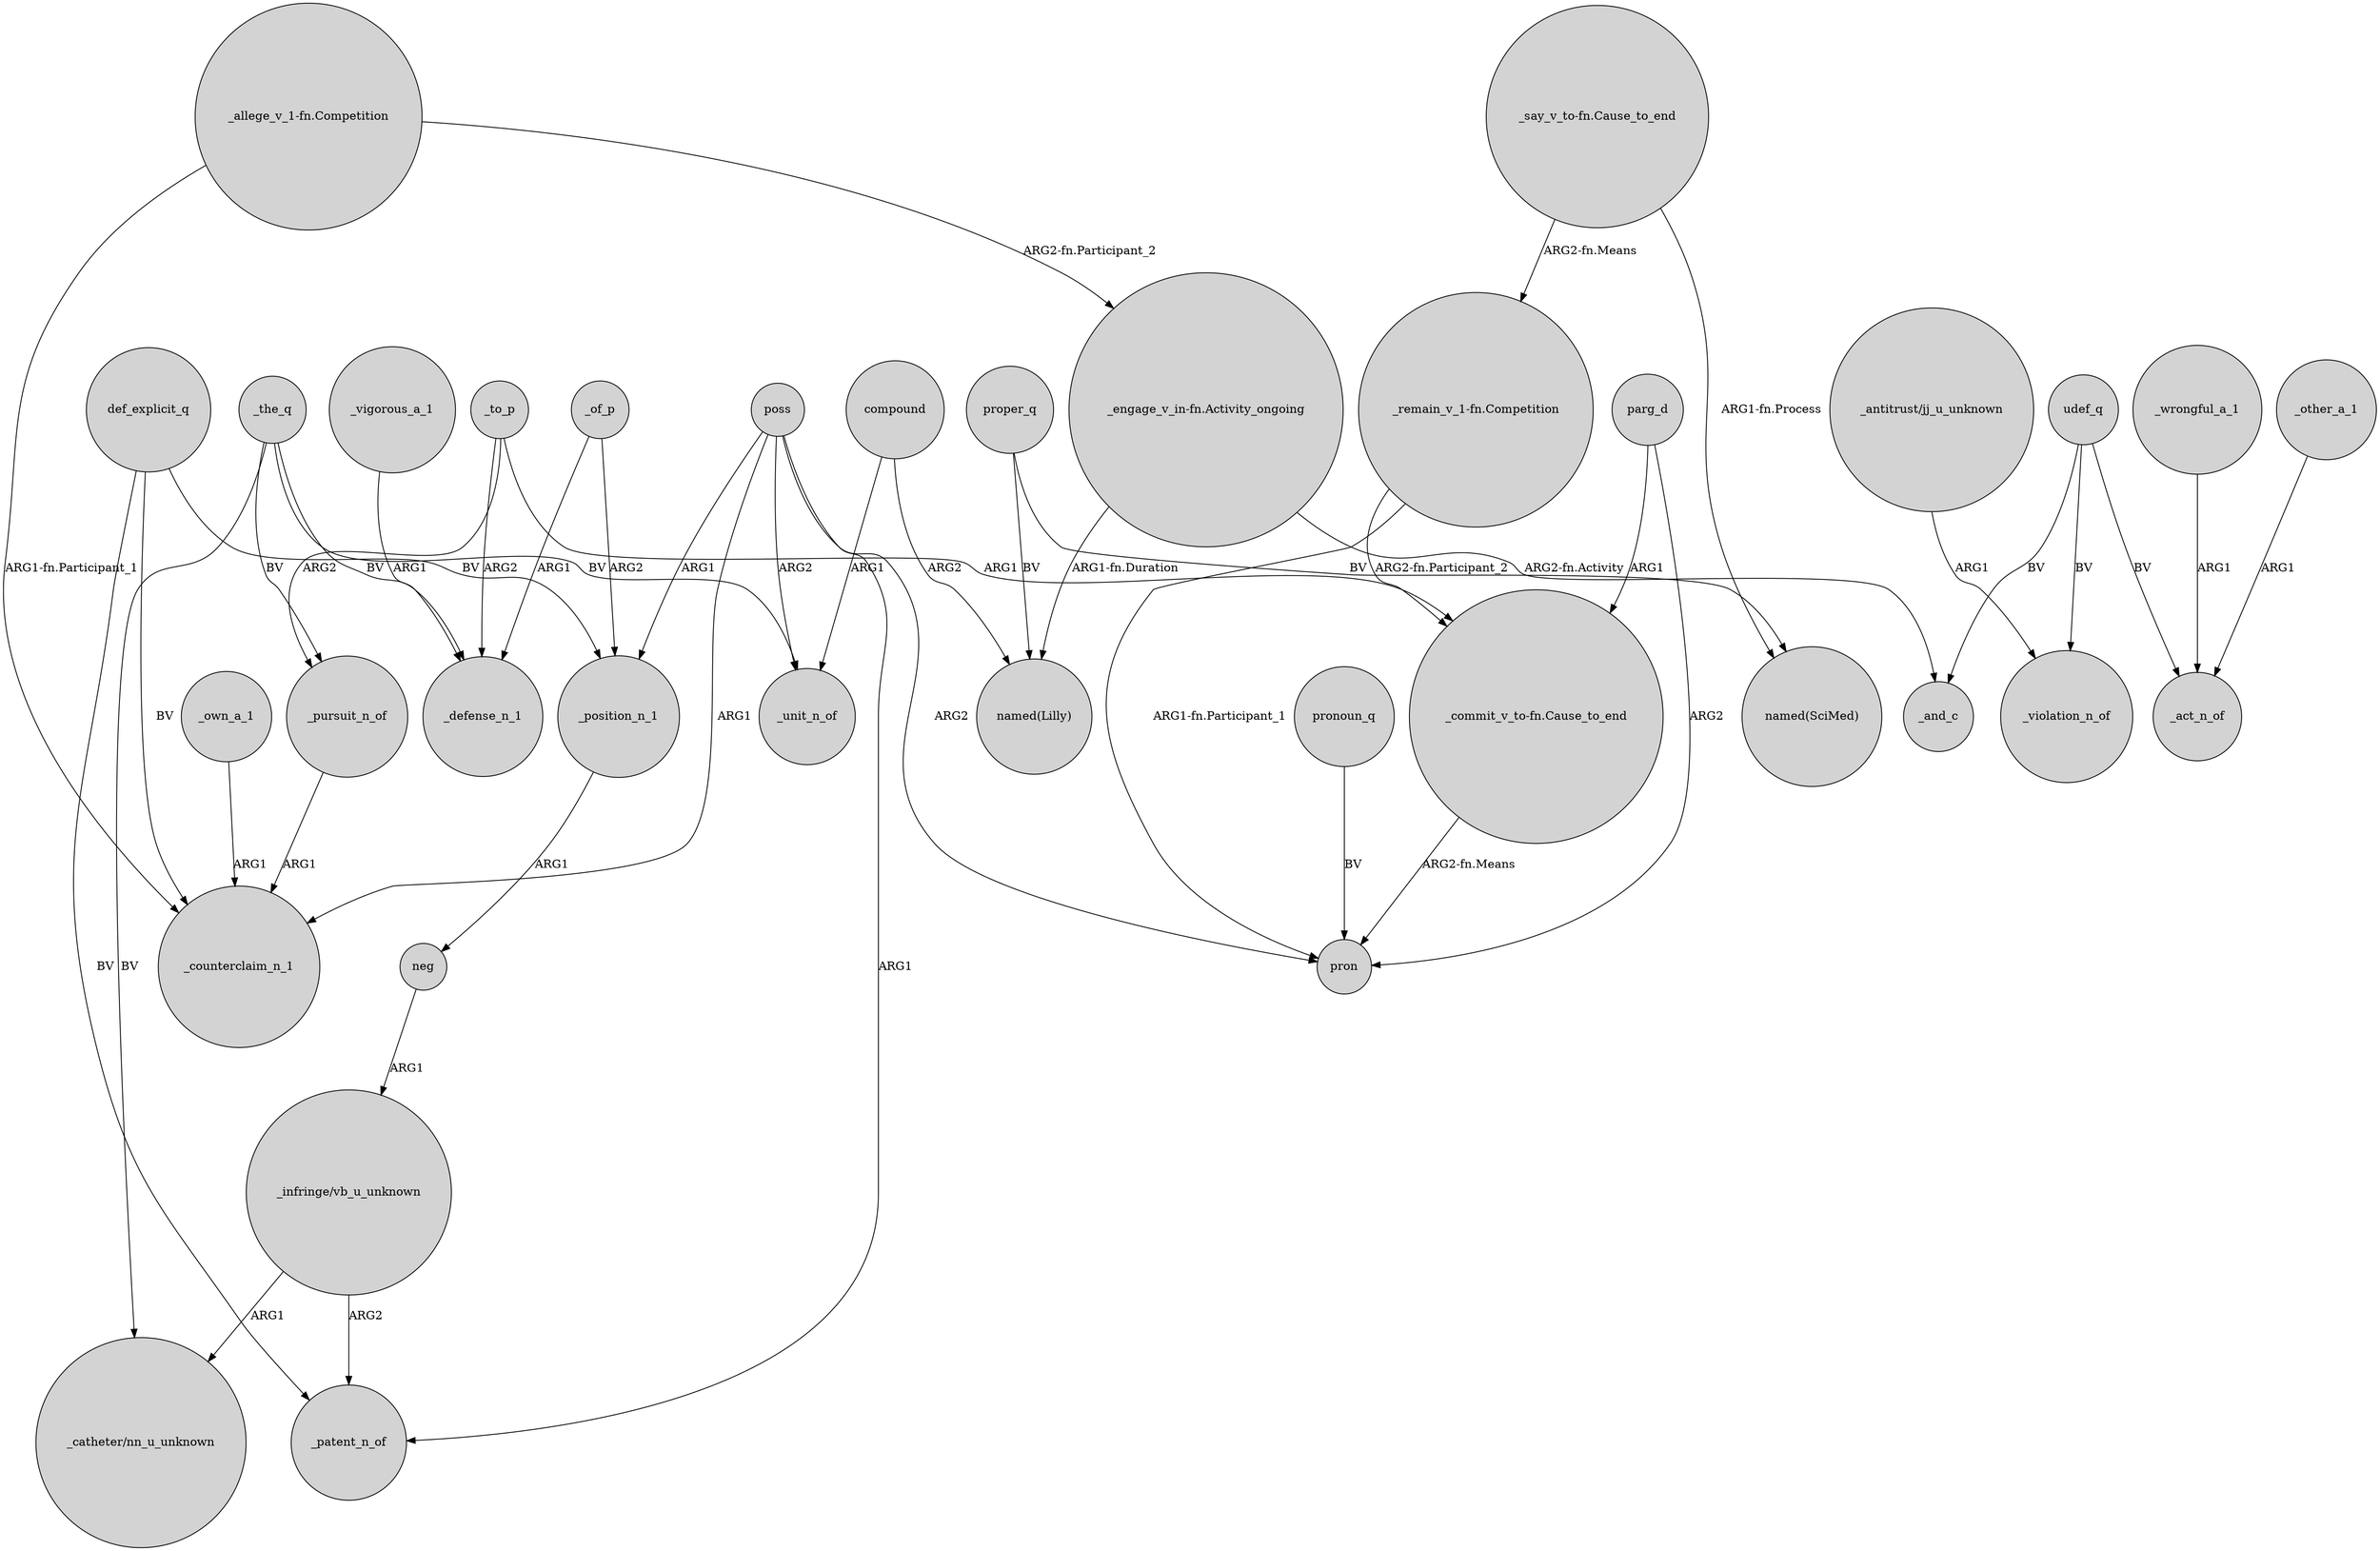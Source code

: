 digraph {
	node [shape=circle style=filled]
	_the_q -> _pursuit_n_of [label=BV]
	_of_p -> _position_n_1 [label=ARG2]
	compound -> "named(Lilly)" [label=ARG2]
	_vigorous_a_1 -> _defense_n_1 [label=ARG1]
	"_commit_v_to-fn.Cause_to_end" -> pron [label="ARG2-fn.Means"]
	def_explicit_q -> _counterclaim_n_1 [label=BV]
	parg_d -> pron [label=ARG2]
	poss -> _counterclaim_n_1 [label=ARG1]
	_the_q -> "_catheter/nn_u_unknown" [label=BV]
	_the_q -> _defense_n_1 [label=BV]
	"_infringe/vb_u_unknown" -> "_catheter/nn_u_unknown" [label=ARG1]
	_of_p -> _defense_n_1 [label=ARG1]
	"_engage_v_in-fn.Activity_ongoing" -> _and_c [label="ARG2-fn.Activity"]
	udef_q -> _and_c [label=BV]
	_position_n_1 -> neg [label=ARG1]
	udef_q -> _act_n_of [label=BV]
	poss -> _unit_n_of [label=ARG2]
	pronoun_q -> pron [label=BV]
	proper_q -> "named(Lilly)" [label=BV]
	poss -> pron [label=ARG2]
	"_engage_v_in-fn.Activity_ongoing" -> "named(Lilly)" [label="ARG1-fn.Duration"]
	_own_a_1 -> _counterclaim_n_1 [label=ARG1]
	def_explicit_q -> _patent_n_of [label=BV]
	"_say_v_to-fn.Cause_to_end" -> "named(SciMed)" [label="ARG1-fn.Process"]
	def_explicit_q -> _position_n_1 [label=BV]
	"_antitrust/jj_u_unknown" -> _violation_n_of [label=ARG1]
	_to_p -> _defense_n_1 [label=ARG2]
	_wrongful_a_1 -> _act_n_of [label=ARG1]
	poss -> _patent_n_of [label=ARG1]
	udef_q -> _violation_n_of [label=BV]
	_other_a_1 -> _act_n_of [label=ARG1]
	_to_p -> "_commit_v_to-fn.Cause_to_end" [label=ARG1]
	"_remain_v_1-fn.Competition" -> "_commit_v_to-fn.Cause_to_end" [label="ARG2-fn.Participant_2"]
	"_allege_v_1-fn.Competition" -> "_engage_v_in-fn.Activity_ongoing" [label="ARG2-fn.Participant_2"]
	poss -> _position_n_1 [label=ARG1]
	"_allege_v_1-fn.Competition" -> _counterclaim_n_1 [label="ARG1-fn.Participant_1"]
	"_infringe/vb_u_unknown" -> _patent_n_of [label=ARG2]
	neg -> "_infringe/vb_u_unknown" [label=ARG1]
	proper_q -> "named(SciMed)" [label=BV]
	_to_p -> _pursuit_n_of [label=ARG2]
	"_say_v_to-fn.Cause_to_end" -> "_remain_v_1-fn.Competition" [label="ARG2-fn.Means"]
	compound -> _unit_n_of [label=ARG1]
	"_remain_v_1-fn.Competition" -> pron [label="ARG1-fn.Participant_1"]
	_the_q -> _unit_n_of [label=BV]
	parg_d -> "_commit_v_to-fn.Cause_to_end" [label=ARG1]
	_pursuit_n_of -> _counterclaim_n_1 [label=ARG1]
}
